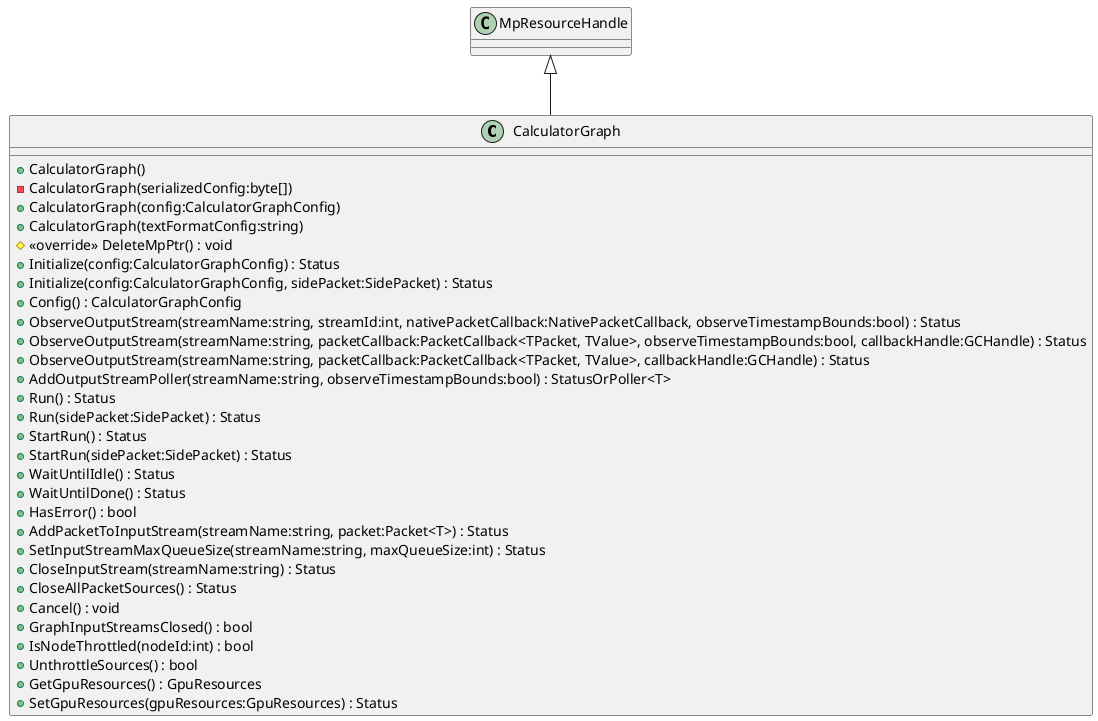 @startuml
class CalculatorGraph {
    + CalculatorGraph()
    - CalculatorGraph(serializedConfig:byte[])
    + CalculatorGraph(config:CalculatorGraphConfig)
    + CalculatorGraph(textFormatConfig:string)
    # <<override>> DeleteMpPtr() : void
    + Initialize(config:CalculatorGraphConfig) : Status
    + Initialize(config:CalculatorGraphConfig, sidePacket:SidePacket) : Status
    + Config() : CalculatorGraphConfig
    + ObserveOutputStream(streamName:string, streamId:int, nativePacketCallback:NativePacketCallback, observeTimestampBounds:bool) : Status
    + ObserveOutputStream(streamName:string, packetCallback:PacketCallback<TPacket, TValue>, observeTimestampBounds:bool, callbackHandle:GCHandle) : Status
    + ObserveOutputStream(streamName:string, packetCallback:PacketCallback<TPacket, TValue>, callbackHandle:GCHandle) : Status
    + AddOutputStreamPoller(streamName:string, observeTimestampBounds:bool) : StatusOrPoller<T>
    + Run() : Status
    + Run(sidePacket:SidePacket) : Status
    + StartRun() : Status
    + StartRun(sidePacket:SidePacket) : Status
    + WaitUntilIdle() : Status
    + WaitUntilDone() : Status
    + HasError() : bool
    + AddPacketToInputStream(streamName:string, packet:Packet<T>) : Status
    + SetInputStreamMaxQueueSize(streamName:string, maxQueueSize:int) : Status
    + CloseInputStream(streamName:string) : Status
    + CloseAllPacketSources() : Status
    + Cancel() : void
    + GraphInputStreamsClosed() : bool
    + IsNodeThrottled(nodeId:int) : bool
    + UnthrottleSources() : bool
    + GetGpuResources() : GpuResources
    + SetGpuResources(gpuResources:GpuResources) : Status
}
MpResourceHandle <|-- CalculatorGraph
@enduml
